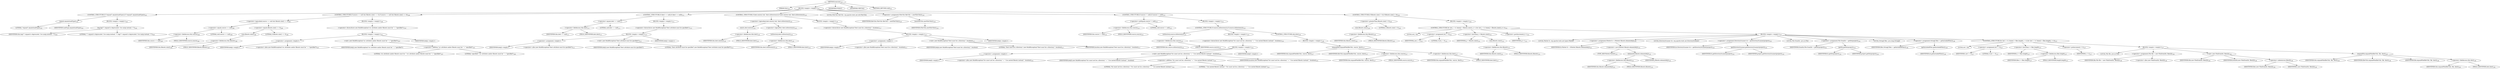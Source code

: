 digraph "execute" {  
"46" [label = <(METHOD,execute)<SUB>101</SUB>> ]
"4" [label = <(PARAM,this)<SUB>101</SUB>> ]
"47" [label = <(BLOCK,&lt;empty&gt;,&lt;empty&gt;)<SUB>101</SUB>> ]
"48" [label = <(CONTROL_STRUCTURE,if (&quot;expand&quot;.equals(taskType)),if (&quot;expand&quot;.equals(taskType)))<SUB>102</SUB>> ]
"49" [label = <(equals,equals(taskType))<SUB>102</SUB>> ]
"50" [label = <(LITERAL,&quot;expand&quot;,equals(taskType))<SUB>102</SUB>> ]
"51" [label = <(IDENTIFIER,taskType,equals(taskType))<SUB>102</SUB>> ]
"52" [label = <(BLOCK,&lt;empty&gt;,&lt;empty&gt;)<SUB>102</SUB>> ]
"53" [label = <(log,log(&quot;!! expand is deprecated. Use unzip instead. !!&quot;))<SUB>103</SUB>> ]
"3" [label = <(IDENTIFIER,this,log(&quot;!! expand is deprecated. Use unzip instead. !!&quot;))<SUB>103</SUB>> ]
"54" [label = <(LITERAL,&quot;!! expand is deprecated. Use unzip instead. !!&quot;,log(&quot;!! expand is deprecated. Use unzip instead. !!&quot;))<SUB>103</SUB>> ]
"55" [label = <(CONTROL_STRUCTURE,if (source == null &amp;&amp; filesets.size() == 0),if (source == null &amp;&amp; filesets.size() == 0))<SUB>106</SUB>> ]
"56" [label = <(&lt;operator&gt;.logicalAnd,source == null &amp;&amp; filesets.size() == 0)<SUB>106</SUB>> ]
"57" [label = <(&lt;operator&gt;.equals,source == null)<SUB>106</SUB>> ]
"58" [label = <(&lt;operator&gt;.fieldAccess,this.source)<SUB>106</SUB>> ]
"59" [label = <(IDENTIFIER,this,source == null)<SUB>106</SUB>> ]
"60" [label = <(FIELD_IDENTIFIER,source,source)<SUB>106</SUB>> ]
"61" [label = <(LITERAL,null,source == null)<SUB>106</SUB>> ]
"62" [label = <(&lt;operator&gt;.equals,filesets.size() == 0)<SUB>106</SUB>> ]
"63" [label = <(size,filesets.size())<SUB>106</SUB>> ]
"64" [label = <(&lt;operator&gt;.fieldAccess,this.filesets)<SUB>106</SUB>> ]
"65" [label = <(IDENTIFIER,this,filesets.size())<SUB>106</SUB>> ]
"66" [label = <(FIELD_IDENTIFIER,filesets,filesets)<SUB>106</SUB>> ]
"67" [label = <(LITERAL,0,filesets.size() == 0)<SUB>106</SUB>> ]
"68" [label = <(BLOCK,&lt;empty&gt;,&lt;empty&gt;)<SUB>106</SUB>> ]
"69" [label = <(&lt;operator&gt;.throw,throw new BuildException(&quot;src attribute and/or filesets must be &quot; + &quot;specified&quot;);)<SUB>107</SUB>> ]
"70" [label = <(BLOCK,&lt;empty&gt;,&lt;empty&gt;)<SUB>107</SUB>> ]
"71" [label = <(&lt;operator&gt;.assignment,&lt;empty&gt;)> ]
"72" [label = <(IDENTIFIER,$obj2,&lt;empty&gt;)> ]
"73" [label = <(&lt;operator&gt;.alloc,new BuildException(&quot;src attribute and/or filesets must be &quot; + &quot;specified&quot;))<SUB>107</SUB>> ]
"74" [label = <(&lt;init&gt;,new BuildException(&quot;src attribute and/or filesets must be &quot; + &quot;specified&quot;))<SUB>107</SUB>> ]
"75" [label = <(IDENTIFIER,$obj2,new BuildException(&quot;src attribute and/or filesets must be &quot; + &quot;specified&quot;))> ]
"76" [label = <(&lt;operator&gt;.addition,&quot;src attribute and/or filesets must be &quot; + &quot;specified&quot;)<SUB>107</SUB>> ]
"77" [label = <(LITERAL,&quot;src attribute and/or filesets must be &quot;,&quot;src attribute and/or filesets must be &quot; + &quot;specified&quot;)<SUB>107</SUB>> ]
"78" [label = <(LITERAL,&quot;specified&quot;,&quot;src attribute and/or filesets must be &quot; + &quot;specified&quot;)<SUB>108</SUB>> ]
"79" [label = <(IDENTIFIER,$obj2,&lt;empty&gt;)> ]
"80" [label = <(CONTROL_STRUCTURE,if (dest == null),if (dest == null))<SUB>111</SUB>> ]
"81" [label = <(&lt;operator&gt;.equals,dest == null)<SUB>111</SUB>> ]
"82" [label = <(&lt;operator&gt;.fieldAccess,this.dest)<SUB>111</SUB>> ]
"83" [label = <(IDENTIFIER,this,dest == null)<SUB>111</SUB>> ]
"84" [label = <(FIELD_IDENTIFIER,dest,dest)<SUB>111</SUB>> ]
"85" [label = <(LITERAL,null,dest == null)<SUB>111</SUB>> ]
"86" [label = <(BLOCK,&lt;empty&gt;,&lt;empty&gt;)<SUB>111</SUB>> ]
"87" [label = <(&lt;operator&gt;.throw,throw new BuildException(&quot;Dest attribute must be specified&quot;);)<SUB>112</SUB>> ]
"88" [label = <(BLOCK,&lt;empty&gt;,&lt;empty&gt;)<SUB>112</SUB>> ]
"89" [label = <(&lt;operator&gt;.assignment,&lt;empty&gt;)> ]
"90" [label = <(IDENTIFIER,$obj3,&lt;empty&gt;)> ]
"91" [label = <(&lt;operator&gt;.alloc,new BuildException(&quot;Dest attribute must be specified&quot;))<SUB>112</SUB>> ]
"92" [label = <(&lt;init&gt;,new BuildException(&quot;Dest attribute must be specified&quot;))<SUB>112</SUB>> ]
"93" [label = <(IDENTIFIER,$obj3,new BuildException(&quot;Dest attribute must be specified&quot;))> ]
"94" [label = <(LITERAL,&quot;Dest attribute must be specified&quot;,new BuildException(&quot;Dest attribute must be specified&quot;))<SUB>113</SUB>> ]
"95" [label = <(IDENTIFIER,$obj3,&lt;empty&gt;)> ]
"96" [label = <(CONTROL_STRUCTURE,if (dest.exists() &amp;&amp; !dest.isDirectory()),if (dest.exists() &amp;&amp; !dest.isDirectory()))<SUB>116</SUB>> ]
"97" [label = <(&lt;operator&gt;.logicalAnd,dest.exists() &amp;&amp; !dest.isDirectory())<SUB>116</SUB>> ]
"98" [label = <(exists,dest.exists())<SUB>116</SUB>> ]
"99" [label = <(&lt;operator&gt;.fieldAccess,this.dest)<SUB>116</SUB>> ]
"100" [label = <(IDENTIFIER,this,dest.exists())<SUB>116</SUB>> ]
"101" [label = <(FIELD_IDENTIFIER,dest,dest)<SUB>116</SUB>> ]
"102" [label = <(&lt;operator&gt;.logicalNot,!dest.isDirectory())<SUB>116</SUB>> ]
"103" [label = <(isDirectory,dest.isDirectory())<SUB>116</SUB>> ]
"104" [label = <(&lt;operator&gt;.fieldAccess,this.dest)<SUB>116</SUB>> ]
"105" [label = <(IDENTIFIER,this,dest.isDirectory())<SUB>116</SUB>> ]
"106" [label = <(FIELD_IDENTIFIER,dest,dest)<SUB>116</SUB>> ]
"107" [label = <(BLOCK,&lt;empty&gt;,&lt;empty&gt;)<SUB>116</SUB>> ]
"108" [label = <(&lt;operator&gt;.throw,throw new BuildException(&quot;Dest must be a directory.&quot;, location);)<SUB>117</SUB>> ]
"109" [label = <(BLOCK,&lt;empty&gt;,&lt;empty&gt;)<SUB>117</SUB>> ]
"110" [label = <(&lt;operator&gt;.assignment,&lt;empty&gt;)> ]
"111" [label = <(IDENTIFIER,$obj4,&lt;empty&gt;)> ]
"112" [label = <(&lt;operator&gt;.alloc,new BuildException(&quot;Dest must be a directory.&quot;, location))<SUB>117</SUB>> ]
"113" [label = <(&lt;init&gt;,new BuildException(&quot;Dest must be a directory.&quot;, location))<SUB>117</SUB>> ]
"114" [label = <(IDENTIFIER,$obj4,new BuildException(&quot;Dest must be a directory.&quot;, location))> ]
"115" [label = <(LITERAL,&quot;Dest must be a directory.&quot;,new BuildException(&quot;Dest must be a directory.&quot;, location))<SUB>117</SUB>> ]
"116" [label = <(IDENTIFIER,location,new BuildException(&quot;Dest must be a directory.&quot;, location))<SUB>117</SUB>> ]
"117" [label = <(IDENTIFIER,$obj4,&lt;empty&gt;)> ]
"118" [label = <(LOCAL,FileUtils fileUtils: org.apache.tools.ant.util.FileUtils)> ]
"119" [label = <(&lt;operator&gt;.assignment,FileUtils fileUtils = newFileUtils())<SUB>120</SUB>> ]
"120" [label = <(IDENTIFIER,fileUtils,FileUtils fileUtils = newFileUtils())<SUB>120</SUB>> ]
"121" [label = <(newFileUtils,newFileUtils())<SUB>120</SUB>> ]
"122" [label = <(IDENTIFIER,FileUtils,newFileUtils())<SUB>120</SUB>> ]
"123" [label = <(CONTROL_STRUCTURE,if (source != null),if (source != null))<SUB>122</SUB>> ]
"124" [label = <(&lt;operator&gt;.notEquals,source != null)<SUB>122</SUB>> ]
"125" [label = <(&lt;operator&gt;.fieldAccess,this.source)<SUB>122</SUB>> ]
"126" [label = <(IDENTIFIER,this,source != null)<SUB>122</SUB>> ]
"127" [label = <(FIELD_IDENTIFIER,source,source)<SUB>122</SUB>> ]
"128" [label = <(LITERAL,null,source != null)<SUB>122</SUB>> ]
"129" [label = <(BLOCK,&lt;empty&gt;,&lt;empty&gt;)<SUB>122</SUB>> ]
"130" [label = <(CONTROL_STRUCTURE,if (source.isDirectory()),if (source.isDirectory()))<SUB>123</SUB>> ]
"131" [label = <(isDirectory,source.isDirectory())<SUB>123</SUB>> ]
"132" [label = <(&lt;operator&gt;.fieldAccess,this.source)<SUB>123</SUB>> ]
"133" [label = <(IDENTIFIER,this,source.isDirectory())<SUB>123</SUB>> ]
"134" [label = <(FIELD_IDENTIFIER,source,source)<SUB>123</SUB>> ]
"135" [label = <(BLOCK,&lt;empty&gt;,&lt;empty&gt;)<SUB>123</SUB>> ]
"136" [label = <(&lt;operator&gt;.throw,throw new BuildException(&quot;Src must not be a directory.&quot; + &quot; Use nested filesets instead.&quot;, location);)<SUB>124</SUB>> ]
"137" [label = <(BLOCK,&lt;empty&gt;,&lt;empty&gt;)<SUB>124</SUB>> ]
"138" [label = <(&lt;operator&gt;.assignment,&lt;empty&gt;)> ]
"139" [label = <(IDENTIFIER,$obj5,&lt;empty&gt;)> ]
"140" [label = <(&lt;operator&gt;.alloc,new BuildException(&quot;Src must not be a directory.&quot; + &quot; Use nested filesets instead.&quot;, location))<SUB>124</SUB>> ]
"141" [label = <(&lt;init&gt;,new BuildException(&quot;Src must not be a directory.&quot; + &quot; Use nested filesets instead.&quot;, location))<SUB>124</SUB>> ]
"142" [label = <(IDENTIFIER,$obj5,new BuildException(&quot;Src must not be a directory.&quot; + &quot; Use nested filesets instead.&quot;, location))> ]
"143" [label = <(&lt;operator&gt;.addition,&quot;Src must not be a directory.&quot; + &quot; Use nested filesets instead.&quot;)<SUB>124</SUB>> ]
"144" [label = <(LITERAL,&quot;Src must not be a directory.&quot;,&quot;Src must not be a directory.&quot; + &quot; Use nested filesets instead.&quot;)<SUB>124</SUB>> ]
"145" [label = <(LITERAL,&quot; Use nested filesets instead.&quot;,&quot;Src must not be a directory.&quot; + &quot; Use nested filesets instead.&quot;)<SUB>125</SUB>> ]
"146" [label = <(IDENTIFIER,location,new BuildException(&quot;Src must not be a directory.&quot; + &quot; Use nested filesets instead.&quot;, location))<SUB>125</SUB>> ]
"147" [label = <(IDENTIFIER,$obj5,&lt;empty&gt;)> ]
"148" [label = <(CONTROL_STRUCTURE,else,else)<SUB>126</SUB>> ]
"149" [label = <(BLOCK,&lt;empty&gt;,&lt;empty&gt;)<SUB>126</SUB>> ]
"150" [label = <(expandFile,expandFile(fileUtils, source, dest))<SUB>127</SUB>> ]
"5" [label = <(IDENTIFIER,this,expandFile(fileUtils, source, dest))<SUB>127</SUB>> ]
"151" [label = <(IDENTIFIER,fileUtils,expandFile(fileUtils, source, dest))<SUB>127</SUB>> ]
"152" [label = <(&lt;operator&gt;.fieldAccess,this.source)<SUB>127</SUB>> ]
"153" [label = <(IDENTIFIER,this,expandFile(fileUtils, source, dest))<SUB>127</SUB>> ]
"154" [label = <(FIELD_IDENTIFIER,source,source)<SUB>127</SUB>> ]
"155" [label = <(&lt;operator&gt;.fieldAccess,this.dest)<SUB>127</SUB>> ]
"156" [label = <(IDENTIFIER,this,expandFile(fileUtils, source, dest))<SUB>127</SUB>> ]
"157" [label = <(FIELD_IDENTIFIER,dest,dest)<SUB>127</SUB>> ]
"158" [label = <(CONTROL_STRUCTURE,if (filesets.size() &gt; 0),if (filesets.size() &gt; 0))<SUB>130</SUB>> ]
"159" [label = <(&lt;operator&gt;.greaterThan,filesets.size() &gt; 0)<SUB>130</SUB>> ]
"160" [label = <(size,filesets.size())<SUB>130</SUB>> ]
"161" [label = <(&lt;operator&gt;.fieldAccess,this.filesets)<SUB>130</SUB>> ]
"162" [label = <(IDENTIFIER,this,filesets.size())<SUB>130</SUB>> ]
"163" [label = <(FIELD_IDENTIFIER,filesets,filesets)<SUB>130</SUB>> ]
"164" [label = <(LITERAL,0,filesets.size() &gt; 0)<SUB>130</SUB>> ]
"165" [label = <(BLOCK,&lt;empty&gt;,&lt;empty&gt;)<SUB>130</SUB>> ]
"166" [label = <(CONTROL_STRUCTURE,for (int j = 0; Some(j &lt; filesets.size()); j++),for (int j = 0; Some(j &lt; filesets.size()); j++))<SUB>131</SUB>> ]
"167" [label = <(LOCAL,int j: int)> ]
"168" [label = <(&lt;operator&gt;.assignment,int j = 0)<SUB>131</SUB>> ]
"169" [label = <(IDENTIFIER,j,int j = 0)<SUB>131</SUB>> ]
"170" [label = <(LITERAL,0,int j = 0)<SUB>131</SUB>> ]
"171" [label = <(&lt;operator&gt;.lessThan,j &lt; filesets.size())<SUB>131</SUB>> ]
"172" [label = <(IDENTIFIER,j,j &lt; filesets.size())<SUB>131</SUB>> ]
"173" [label = <(size,filesets.size())<SUB>131</SUB>> ]
"174" [label = <(&lt;operator&gt;.fieldAccess,this.filesets)<SUB>131</SUB>> ]
"175" [label = <(IDENTIFIER,this,filesets.size())<SUB>131</SUB>> ]
"176" [label = <(FIELD_IDENTIFIER,filesets,filesets)<SUB>131</SUB>> ]
"177" [label = <(&lt;operator&gt;.postIncrement,j++)<SUB>131</SUB>> ]
"178" [label = <(IDENTIFIER,j,j++)<SUB>131</SUB>> ]
"179" [label = <(BLOCK,&lt;empty&gt;,&lt;empty&gt;)<SUB>131</SUB>> ]
"180" [label = <(LOCAL,FileSet fs: org.apache.tools.ant.types.FileSet)> ]
"181" [label = <(&lt;operator&gt;.assignment,FileSet fs = (FileSet) filesets.elementAt(j))<SUB>132</SUB>> ]
"182" [label = <(IDENTIFIER,fs,FileSet fs = (FileSet) filesets.elementAt(j))<SUB>132</SUB>> ]
"183" [label = <(&lt;operator&gt;.cast,(FileSet) filesets.elementAt(j))<SUB>132</SUB>> ]
"184" [label = <(TYPE_REF,FileSet,FileSet)<SUB>132</SUB>> ]
"185" [label = <(elementAt,filesets.elementAt(j))<SUB>132</SUB>> ]
"186" [label = <(&lt;operator&gt;.fieldAccess,this.filesets)<SUB>132</SUB>> ]
"187" [label = <(IDENTIFIER,this,filesets.elementAt(j))<SUB>132</SUB>> ]
"188" [label = <(FIELD_IDENTIFIER,filesets,filesets)<SUB>132</SUB>> ]
"189" [label = <(IDENTIFIER,j,filesets.elementAt(j))<SUB>132</SUB>> ]
"190" [label = <(LOCAL,DirectoryScanner ds: org.apache.tools.ant.DirectoryScanner)> ]
"191" [label = <(&lt;operator&gt;.assignment,DirectoryScanner ds = getDirectoryScanner(project))<SUB>133</SUB>> ]
"192" [label = <(IDENTIFIER,ds,DirectoryScanner ds = getDirectoryScanner(project))<SUB>133</SUB>> ]
"193" [label = <(getDirectoryScanner,getDirectoryScanner(project))<SUB>133</SUB>> ]
"194" [label = <(IDENTIFIER,fs,getDirectoryScanner(project))<SUB>133</SUB>> ]
"195" [label = <(IDENTIFIER,project,getDirectoryScanner(project))<SUB>133</SUB>> ]
"196" [label = <(LOCAL,File fromDir: java.io.File)> ]
"197" [label = <(&lt;operator&gt;.assignment,File fromDir = getDir(project))<SUB>134</SUB>> ]
"198" [label = <(IDENTIFIER,fromDir,File fromDir = getDir(project))<SUB>134</SUB>> ]
"199" [label = <(getDir,getDir(project))<SUB>134</SUB>> ]
"200" [label = <(IDENTIFIER,fs,getDir(project))<SUB>134</SUB>> ]
"201" [label = <(IDENTIFIER,project,getDir(project))<SUB>134</SUB>> ]
"202" [label = <(LOCAL,String[] files: java.lang.String[])> ]
"203" [label = <(&lt;operator&gt;.assignment,String[] files = getIncludedFiles())<SUB>136</SUB>> ]
"204" [label = <(IDENTIFIER,files,String[] files = getIncludedFiles())<SUB>136</SUB>> ]
"205" [label = <(getIncludedFiles,getIncludedFiles())<SUB>136</SUB>> ]
"206" [label = <(IDENTIFIER,ds,getIncludedFiles())<SUB>136</SUB>> ]
"207" [label = <(CONTROL_STRUCTURE,for (int i = 0; Some(i &lt; files.length); ++i),for (int i = 0; Some(i &lt; files.length); ++i))<SUB>137</SUB>> ]
"208" [label = <(LOCAL,int i: int)> ]
"209" [label = <(&lt;operator&gt;.assignment,int i = 0)<SUB>137</SUB>> ]
"210" [label = <(IDENTIFIER,i,int i = 0)<SUB>137</SUB>> ]
"211" [label = <(LITERAL,0,int i = 0)<SUB>137</SUB>> ]
"212" [label = <(&lt;operator&gt;.lessThan,i &lt; files.length)<SUB>137</SUB>> ]
"213" [label = <(IDENTIFIER,i,i &lt; files.length)<SUB>137</SUB>> ]
"214" [label = <(&lt;operator&gt;.fieldAccess,files.length)<SUB>137</SUB>> ]
"215" [label = <(IDENTIFIER,files,i &lt; files.length)<SUB>137</SUB>> ]
"216" [label = <(FIELD_IDENTIFIER,length,length)<SUB>137</SUB>> ]
"217" [label = <(&lt;operator&gt;.preIncrement,++i)<SUB>137</SUB>> ]
"218" [label = <(IDENTIFIER,i,++i)<SUB>137</SUB>> ]
"219" [label = <(BLOCK,&lt;empty&gt;,&lt;empty&gt;)<SUB>137</SUB>> ]
"7" [label = <(LOCAL,File file: java.io.File)> ]
"220" [label = <(&lt;operator&gt;.assignment,File file = new File(fromDir, files[i]))<SUB>138</SUB>> ]
"221" [label = <(IDENTIFIER,file,File file = new File(fromDir, files[i]))<SUB>138</SUB>> ]
"222" [label = <(&lt;operator&gt;.alloc,new File(fromDir, files[i]))<SUB>138</SUB>> ]
"223" [label = <(&lt;init&gt;,new File(fromDir, files[i]))<SUB>138</SUB>> ]
"6" [label = <(IDENTIFIER,file,new File(fromDir, files[i]))<SUB>138</SUB>> ]
"224" [label = <(IDENTIFIER,fromDir,new File(fromDir, files[i]))<SUB>138</SUB>> ]
"225" [label = <(&lt;operator&gt;.indexAccess,files[i])<SUB>138</SUB>> ]
"226" [label = <(IDENTIFIER,files,new File(fromDir, files[i]))<SUB>138</SUB>> ]
"227" [label = <(IDENTIFIER,i,new File(fromDir, files[i]))<SUB>138</SUB>> ]
"228" [label = <(expandFile,expandFile(fileUtils, file, dest))<SUB>139</SUB>> ]
"8" [label = <(IDENTIFIER,this,expandFile(fileUtils, file, dest))<SUB>139</SUB>> ]
"229" [label = <(IDENTIFIER,fileUtils,expandFile(fileUtils, file, dest))<SUB>139</SUB>> ]
"230" [label = <(IDENTIFIER,file,expandFile(fileUtils, file, dest))<SUB>139</SUB>> ]
"231" [label = <(&lt;operator&gt;.fieldAccess,this.dest)<SUB>139</SUB>> ]
"232" [label = <(IDENTIFIER,this,expandFile(fileUtils, file, dest))<SUB>139</SUB>> ]
"233" [label = <(FIELD_IDENTIFIER,dest,dest)<SUB>139</SUB>> ]
"234" [label = <(MODIFIER,PUBLIC)> ]
"235" [label = <(MODIFIER,VIRTUAL)> ]
"236" [label = <(METHOD_RETURN,void)<SUB>101</SUB>> ]
  "46" -> "4" 
  "46" -> "47" 
  "46" -> "234" 
  "46" -> "235" 
  "46" -> "236" 
  "47" -> "48" 
  "47" -> "55" 
  "47" -> "80" 
  "47" -> "96" 
  "47" -> "118" 
  "47" -> "119" 
  "47" -> "123" 
  "47" -> "158" 
  "48" -> "49" 
  "48" -> "52" 
  "49" -> "50" 
  "49" -> "51" 
  "52" -> "53" 
  "53" -> "3" 
  "53" -> "54" 
  "55" -> "56" 
  "55" -> "68" 
  "56" -> "57" 
  "56" -> "62" 
  "57" -> "58" 
  "57" -> "61" 
  "58" -> "59" 
  "58" -> "60" 
  "62" -> "63" 
  "62" -> "67" 
  "63" -> "64" 
  "64" -> "65" 
  "64" -> "66" 
  "68" -> "69" 
  "69" -> "70" 
  "70" -> "71" 
  "70" -> "74" 
  "70" -> "79" 
  "71" -> "72" 
  "71" -> "73" 
  "74" -> "75" 
  "74" -> "76" 
  "76" -> "77" 
  "76" -> "78" 
  "80" -> "81" 
  "80" -> "86" 
  "81" -> "82" 
  "81" -> "85" 
  "82" -> "83" 
  "82" -> "84" 
  "86" -> "87" 
  "87" -> "88" 
  "88" -> "89" 
  "88" -> "92" 
  "88" -> "95" 
  "89" -> "90" 
  "89" -> "91" 
  "92" -> "93" 
  "92" -> "94" 
  "96" -> "97" 
  "96" -> "107" 
  "97" -> "98" 
  "97" -> "102" 
  "98" -> "99" 
  "99" -> "100" 
  "99" -> "101" 
  "102" -> "103" 
  "103" -> "104" 
  "104" -> "105" 
  "104" -> "106" 
  "107" -> "108" 
  "108" -> "109" 
  "109" -> "110" 
  "109" -> "113" 
  "109" -> "117" 
  "110" -> "111" 
  "110" -> "112" 
  "113" -> "114" 
  "113" -> "115" 
  "113" -> "116" 
  "119" -> "120" 
  "119" -> "121" 
  "121" -> "122" 
  "123" -> "124" 
  "123" -> "129" 
  "124" -> "125" 
  "124" -> "128" 
  "125" -> "126" 
  "125" -> "127" 
  "129" -> "130" 
  "130" -> "131" 
  "130" -> "135" 
  "130" -> "148" 
  "131" -> "132" 
  "132" -> "133" 
  "132" -> "134" 
  "135" -> "136" 
  "136" -> "137" 
  "137" -> "138" 
  "137" -> "141" 
  "137" -> "147" 
  "138" -> "139" 
  "138" -> "140" 
  "141" -> "142" 
  "141" -> "143" 
  "141" -> "146" 
  "143" -> "144" 
  "143" -> "145" 
  "148" -> "149" 
  "149" -> "150" 
  "150" -> "5" 
  "150" -> "151" 
  "150" -> "152" 
  "150" -> "155" 
  "152" -> "153" 
  "152" -> "154" 
  "155" -> "156" 
  "155" -> "157" 
  "158" -> "159" 
  "158" -> "165" 
  "159" -> "160" 
  "159" -> "164" 
  "160" -> "161" 
  "161" -> "162" 
  "161" -> "163" 
  "165" -> "166" 
  "166" -> "167" 
  "166" -> "168" 
  "166" -> "171" 
  "166" -> "177" 
  "166" -> "179" 
  "168" -> "169" 
  "168" -> "170" 
  "171" -> "172" 
  "171" -> "173" 
  "173" -> "174" 
  "174" -> "175" 
  "174" -> "176" 
  "177" -> "178" 
  "179" -> "180" 
  "179" -> "181" 
  "179" -> "190" 
  "179" -> "191" 
  "179" -> "196" 
  "179" -> "197" 
  "179" -> "202" 
  "179" -> "203" 
  "179" -> "207" 
  "181" -> "182" 
  "181" -> "183" 
  "183" -> "184" 
  "183" -> "185" 
  "185" -> "186" 
  "185" -> "189" 
  "186" -> "187" 
  "186" -> "188" 
  "191" -> "192" 
  "191" -> "193" 
  "193" -> "194" 
  "193" -> "195" 
  "197" -> "198" 
  "197" -> "199" 
  "199" -> "200" 
  "199" -> "201" 
  "203" -> "204" 
  "203" -> "205" 
  "205" -> "206" 
  "207" -> "208" 
  "207" -> "209" 
  "207" -> "212" 
  "207" -> "217" 
  "207" -> "219" 
  "209" -> "210" 
  "209" -> "211" 
  "212" -> "213" 
  "212" -> "214" 
  "214" -> "215" 
  "214" -> "216" 
  "217" -> "218" 
  "219" -> "7" 
  "219" -> "220" 
  "219" -> "223" 
  "219" -> "228" 
  "220" -> "221" 
  "220" -> "222" 
  "223" -> "6" 
  "223" -> "224" 
  "223" -> "225" 
  "225" -> "226" 
  "225" -> "227" 
  "228" -> "8" 
  "228" -> "229" 
  "228" -> "230" 
  "228" -> "231" 
  "231" -> "232" 
  "231" -> "233" 
}
